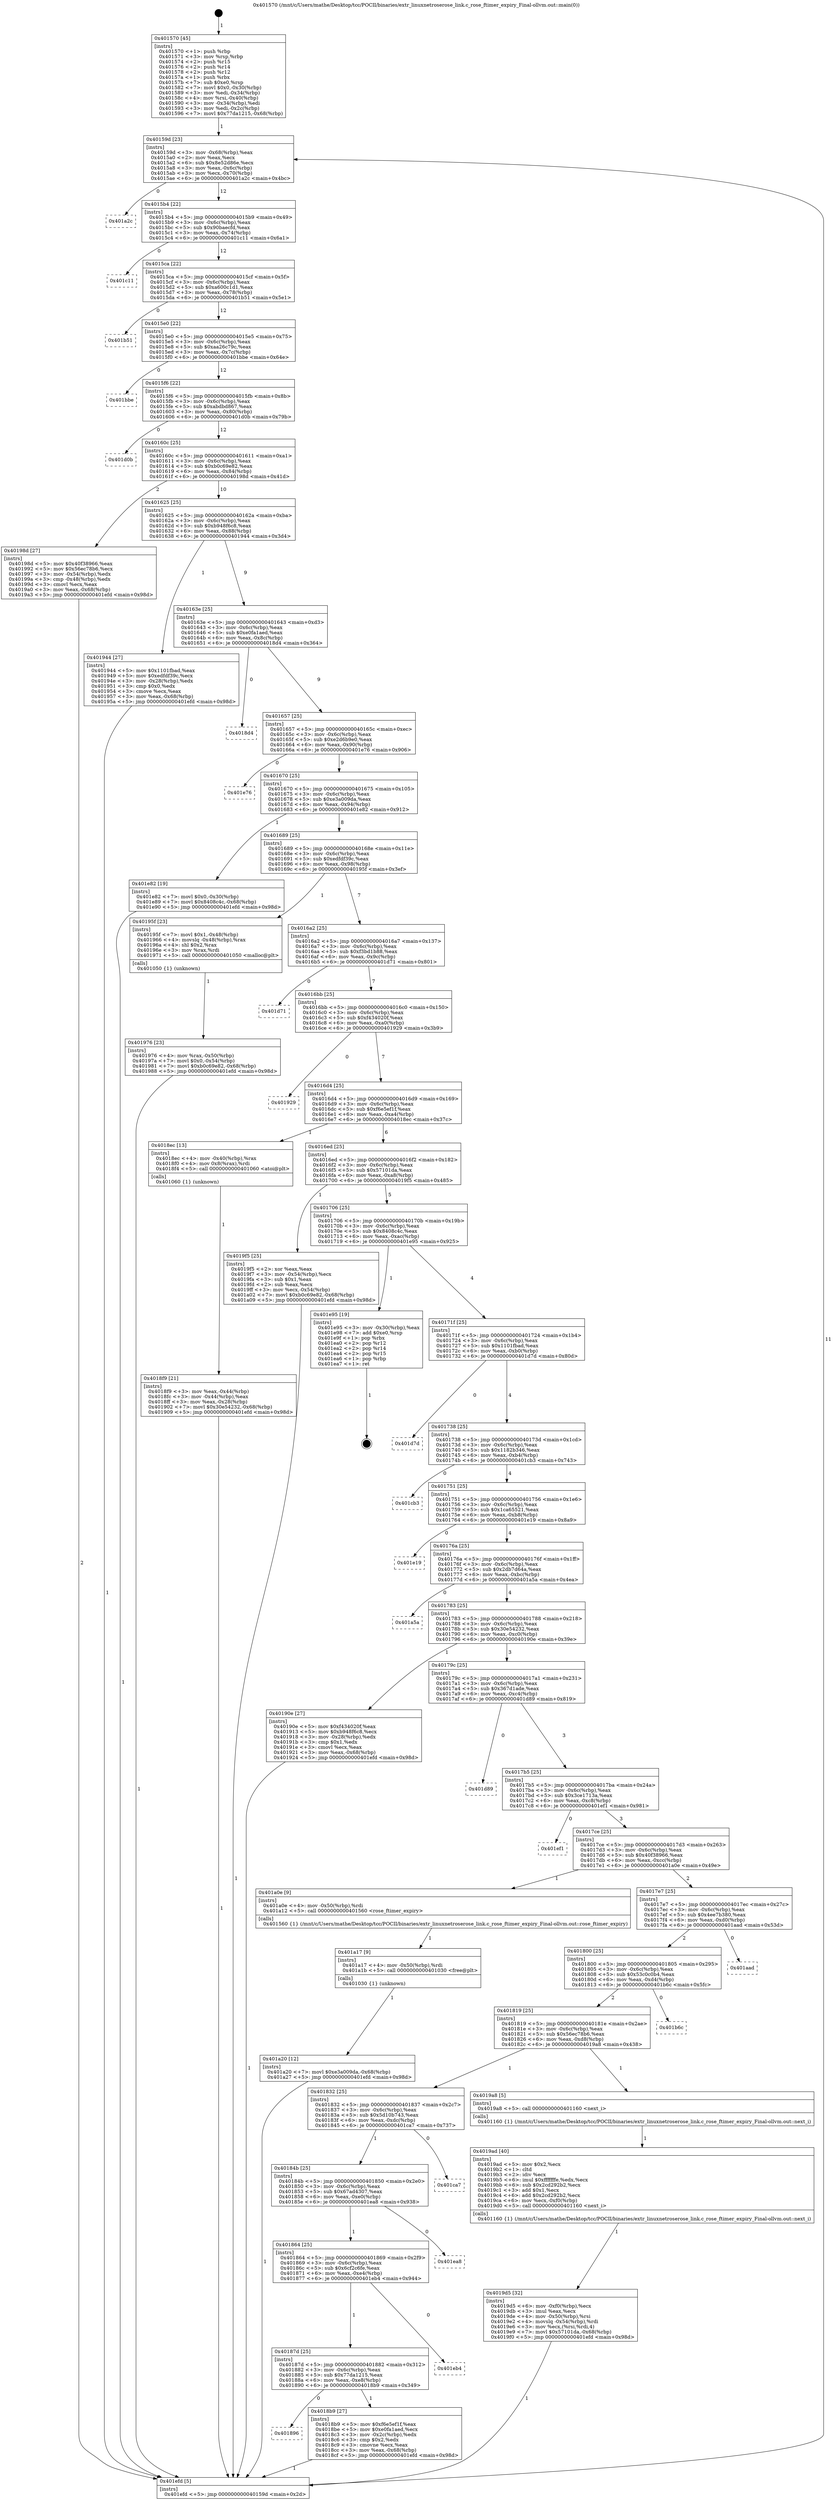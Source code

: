 digraph "0x401570" {
  label = "0x401570 (/mnt/c/Users/mathe/Desktop/tcc/POCII/binaries/extr_linuxnetroserose_link.c_rose_ftimer_expiry_Final-ollvm.out::main(0))"
  labelloc = "t"
  node[shape=record]

  Entry [label="",width=0.3,height=0.3,shape=circle,fillcolor=black,style=filled]
  "0x40159d" [label="{
     0x40159d [23]\l
     | [instrs]\l
     &nbsp;&nbsp;0x40159d \<+3\>: mov -0x68(%rbp),%eax\l
     &nbsp;&nbsp;0x4015a0 \<+2\>: mov %eax,%ecx\l
     &nbsp;&nbsp;0x4015a2 \<+6\>: sub $0x8e52d86e,%ecx\l
     &nbsp;&nbsp;0x4015a8 \<+3\>: mov %eax,-0x6c(%rbp)\l
     &nbsp;&nbsp;0x4015ab \<+3\>: mov %ecx,-0x70(%rbp)\l
     &nbsp;&nbsp;0x4015ae \<+6\>: je 0000000000401a2c \<main+0x4bc\>\l
  }"]
  "0x401a2c" [label="{
     0x401a2c\l
  }", style=dashed]
  "0x4015b4" [label="{
     0x4015b4 [22]\l
     | [instrs]\l
     &nbsp;&nbsp;0x4015b4 \<+5\>: jmp 00000000004015b9 \<main+0x49\>\l
     &nbsp;&nbsp;0x4015b9 \<+3\>: mov -0x6c(%rbp),%eax\l
     &nbsp;&nbsp;0x4015bc \<+5\>: sub $0x90baecfd,%eax\l
     &nbsp;&nbsp;0x4015c1 \<+3\>: mov %eax,-0x74(%rbp)\l
     &nbsp;&nbsp;0x4015c4 \<+6\>: je 0000000000401c11 \<main+0x6a1\>\l
  }"]
  Exit [label="",width=0.3,height=0.3,shape=circle,fillcolor=black,style=filled,peripheries=2]
  "0x401c11" [label="{
     0x401c11\l
  }", style=dashed]
  "0x4015ca" [label="{
     0x4015ca [22]\l
     | [instrs]\l
     &nbsp;&nbsp;0x4015ca \<+5\>: jmp 00000000004015cf \<main+0x5f\>\l
     &nbsp;&nbsp;0x4015cf \<+3\>: mov -0x6c(%rbp),%eax\l
     &nbsp;&nbsp;0x4015d2 \<+5\>: sub $0xa600c1d1,%eax\l
     &nbsp;&nbsp;0x4015d7 \<+3\>: mov %eax,-0x78(%rbp)\l
     &nbsp;&nbsp;0x4015da \<+6\>: je 0000000000401b51 \<main+0x5e1\>\l
  }"]
  "0x401a20" [label="{
     0x401a20 [12]\l
     | [instrs]\l
     &nbsp;&nbsp;0x401a20 \<+7\>: movl $0xe3a009da,-0x68(%rbp)\l
     &nbsp;&nbsp;0x401a27 \<+5\>: jmp 0000000000401efd \<main+0x98d\>\l
  }"]
  "0x401b51" [label="{
     0x401b51\l
  }", style=dashed]
  "0x4015e0" [label="{
     0x4015e0 [22]\l
     | [instrs]\l
     &nbsp;&nbsp;0x4015e0 \<+5\>: jmp 00000000004015e5 \<main+0x75\>\l
     &nbsp;&nbsp;0x4015e5 \<+3\>: mov -0x6c(%rbp),%eax\l
     &nbsp;&nbsp;0x4015e8 \<+5\>: sub $0xaa26c79c,%eax\l
     &nbsp;&nbsp;0x4015ed \<+3\>: mov %eax,-0x7c(%rbp)\l
     &nbsp;&nbsp;0x4015f0 \<+6\>: je 0000000000401bbe \<main+0x64e\>\l
  }"]
  "0x401a17" [label="{
     0x401a17 [9]\l
     | [instrs]\l
     &nbsp;&nbsp;0x401a17 \<+4\>: mov -0x50(%rbp),%rdi\l
     &nbsp;&nbsp;0x401a1b \<+5\>: call 0000000000401030 \<free@plt\>\l
     | [calls]\l
     &nbsp;&nbsp;0x401030 \{1\} (unknown)\l
  }"]
  "0x401bbe" [label="{
     0x401bbe\l
  }", style=dashed]
  "0x4015f6" [label="{
     0x4015f6 [22]\l
     | [instrs]\l
     &nbsp;&nbsp;0x4015f6 \<+5\>: jmp 00000000004015fb \<main+0x8b\>\l
     &nbsp;&nbsp;0x4015fb \<+3\>: mov -0x6c(%rbp),%eax\l
     &nbsp;&nbsp;0x4015fe \<+5\>: sub $0xabdbd867,%eax\l
     &nbsp;&nbsp;0x401603 \<+3\>: mov %eax,-0x80(%rbp)\l
     &nbsp;&nbsp;0x401606 \<+6\>: je 0000000000401d0b \<main+0x79b\>\l
  }"]
  "0x4019d5" [label="{
     0x4019d5 [32]\l
     | [instrs]\l
     &nbsp;&nbsp;0x4019d5 \<+6\>: mov -0xf0(%rbp),%ecx\l
     &nbsp;&nbsp;0x4019db \<+3\>: imul %eax,%ecx\l
     &nbsp;&nbsp;0x4019de \<+4\>: mov -0x50(%rbp),%rsi\l
     &nbsp;&nbsp;0x4019e2 \<+4\>: movslq -0x54(%rbp),%rdi\l
     &nbsp;&nbsp;0x4019e6 \<+3\>: mov %ecx,(%rsi,%rdi,4)\l
     &nbsp;&nbsp;0x4019e9 \<+7\>: movl $0x57101da,-0x68(%rbp)\l
     &nbsp;&nbsp;0x4019f0 \<+5\>: jmp 0000000000401efd \<main+0x98d\>\l
  }"]
  "0x401d0b" [label="{
     0x401d0b\l
  }", style=dashed]
  "0x40160c" [label="{
     0x40160c [25]\l
     | [instrs]\l
     &nbsp;&nbsp;0x40160c \<+5\>: jmp 0000000000401611 \<main+0xa1\>\l
     &nbsp;&nbsp;0x401611 \<+3\>: mov -0x6c(%rbp),%eax\l
     &nbsp;&nbsp;0x401614 \<+5\>: sub $0xb0c69e82,%eax\l
     &nbsp;&nbsp;0x401619 \<+6\>: mov %eax,-0x84(%rbp)\l
     &nbsp;&nbsp;0x40161f \<+6\>: je 000000000040198d \<main+0x41d\>\l
  }"]
  "0x4019ad" [label="{
     0x4019ad [40]\l
     | [instrs]\l
     &nbsp;&nbsp;0x4019ad \<+5\>: mov $0x2,%ecx\l
     &nbsp;&nbsp;0x4019b2 \<+1\>: cltd\l
     &nbsp;&nbsp;0x4019b3 \<+2\>: idiv %ecx\l
     &nbsp;&nbsp;0x4019b5 \<+6\>: imul $0xfffffffe,%edx,%ecx\l
     &nbsp;&nbsp;0x4019bb \<+6\>: sub $0x2cd292b2,%ecx\l
     &nbsp;&nbsp;0x4019c1 \<+3\>: add $0x1,%ecx\l
     &nbsp;&nbsp;0x4019c4 \<+6\>: add $0x2cd292b2,%ecx\l
     &nbsp;&nbsp;0x4019ca \<+6\>: mov %ecx,-0xf0(%rbp)\l
     &nbsp;&nbsp;0x4019d0 \<+5\>: call 0000000000401160 \<next_i\>\l
     | [calls]\l
     &nbsp;&nbsp;0x401160 \{1\} (/mnt/c/Users/mathe/Desktop/tcc/POCII/binaries/extr_linuxnetroserose_link.c_rose_ftimer_expiry_Final-ollvm.out::next_i)\l
  }"]
  "0x40198d" [label="{
     0x40198d [27]\l
     | [instrs]\l
     &nbsp;&nbsp;0x40198d \<+5\>: mov $0x40f38966,%eax\l
     &nbsp;&nbsp;0x401992 \<+5\>: mov $0x56ec78b6,%ecx\l
     &nbsp;&nbsp;0x401997 \<+3\>: mov -0x54(%rbp),%edx\l
     &nbsp;&nbsp;0x40199a \<+3\>: cmp -0x48(%rbp),%edx\l
     &nbsp;&nbsp;0x40199d \<+3\>: cmovl %ecx,%eax\l
     &nbsp;&nbsp;0x4019a0 \<+3\>: mov %eax,-0x68(%rbp)\l
     &nbsp;&nbsp;0x4019a3 \<+5\>: jmp 0000000000401efd \<main+0x98d\>\l
  }"]
  "0x401625" [label="{
     0x401625 [25]\l
     | [instrs]\l
     &nbsp;&nbsp;0x401625 \<+5\>: jmp 000000000040162a \<main+0xba\>\l
     &nbsp;&nbsp;0x40162a \<+3\>: mov -0x6c(%rbp),%eax\l
     &nbsp;&nbsp;0x40162d \<+5\>: sub $0xb948f6c8,%eax\l
     &nbsp;&nbsp;0x401632 \<+6\>: mov %eax,-0x88(%rbp)\l
     &nbsp;&nbsp;0x401638 \<+6\>: je 0000000000401944 \<main+0x3d4\>\l
  }"]
  "0x401976" [label="{
     0x401976 [23]\l
     | [instrs]\l
     &nbsp;&nbsp;0x401976 \<+4\>: mov %rax,-0x50(%rbp)\l
     &nbsp;&nbsp;0x40197a \<+7\>: movl $0x0,-0x54(%rbp)\l
     &nbsp;&nbsp;0x401981 \<+7\>: movl $0xb0c69e82,-0x68(%rbp)\l
     &nbsp;&nbsp;0x401988 \<+5\>: jmp 0000000000401efd \<main+0x98d\>\l
  }"]
  "0x401944" [label="{
     0x401944 [27]\l
     | [instrs]\l
     &nbsp;&nbsp;0x401944 \<+5\>: mov $0x1101fbad,%eax\l
     &nbsp;&nbsp;0x401949 \<+5\>: mov $0xedfdf39c,%ecx\l
     &nbsp;&nbsp;0x40194e \<+3\>: mov -0x28(%rbp),%edx\l
     &nbsp;&nbsp;0x401951 \<+3\>: cmp $0x0,%edx\l
     &nbsp;&nbsp;0x401954 \<+3\>: cmove %ecx,%eax\l
     &nbsp;&nbsp;0x401957 \<+3\>: mov %eax,-0x68(%rbp)\l
     &nbsp;&nbsp;0x40195a \<+5\>: jmp 0000000000401efd \<main+0x98d\>\l
  }"]
  "0x40163e" [label="{
     0x40163e [25]\l
     | [instrs]\l
     &nbsp;&nbsp;0x40163e \<+5\>: jmp 0000000000401643 \<main+0xd3\>\l
     &nbsp;&nbsp;0x401643 \<+3\>: mov -0x6c(%rbp),%eax\l
     &nbsp;&nbsp;0x401646 \<+5\>: sub $0xe0fa1aed,%eax\l
     &nbsp;&nbsp;0x40164b \<+6\>: mov %eax,-0x8c(%rbp)\l
     &nbsp;&nbsp;0x401651 \<+6\>: je 00000000004018d4 \<main+0x364\>\l
  }"]
  "0x4018f9" [label="{
     0x4018f9 [21]\l
     | [instrs]\l
     &nbsp;&nbsp;0x4018f9 \<+3\>: mov %eax,-0x44(%rbp)\l
     &nbsp;&nbsp;0x4018fc \<+3\>: mov -0x44(%rbp),%eax\l
     &nbsp;&nbsp;0x4018ff \<+3\>: mov %eax,-0x28(%rbp)\l
     &nbsp;&nbsp;0x401902 \<+7\>: movl $0x30e54232,-0x68(%rbp)\l
     &nbsp;&nbsp;0x401909 \<+5\>: jmp 0000000000401efd \<main+0x98d\>\l
  }"]
  "0x4018d4" [label="{
     0x4018d4\l
  }", style=dashed]
  "0x401657" [label="{
     0x401657 [25]\l
     | [instrs]\l
     &nbsp;&nbsp;0x401657 \<+5\>: jmp 000000000040165c \<main+0xec\>\l
     &nbsp;&nbsp;0x40165c \<+3\>: mov -0x6c(%rbp),%eax\l
     &nbsp;&nbsp;0x40165f \<+5\>: sub $0xe2d6b9e0,%eax\l
     &nbsp;&nbsp;0x401664 \<+6\>: mov %eax,-0x90(%rbp)\l
     &nbsp;&nbsp;0x40166a \<+6\>: je 0000000000401e76 \<main+0x906\>\l
  }"]
  "0x401570" [label="{
     0x401570 [45]\l
     | [instrs]\l
     &nbsp;&nbsp;0x401570 \<+1\>: push %rbp\l
     &nbsp;&nbsp;0x401571 \<+3\>: mov %rsp,%rbp\l
     &nbsp;&nbsp;0x401574 \<+2\>: push %r15\l
     &nbsp;&nbsp;0x401576 \<+2\>: push %r14\l
     &nbsp;&nbsp;0x401578 \<+2\>: push %r12\l
     &nbsp;&nbsp;0x40157a \<+1\>: push %rbx\l
     &nbsp;&nbsp;0x40157b \<+7\>: sub $0xe0,%rsp\l
     &nbsp;&nbsp;0x401582 \<+7\>: movl $0x0,-0x30(%rbp)\l
     &nbsp;&nbsp;0x401589 \<+3\>: mov %edi,-0x34(%rbp)\l
     &nbsp;&nbsp;0x40158c \<+4\>: mov %rsi,-0x40(%rbp)\l
     &nbsp;&nbsp;0x401590 \<+3\>: mov -0x34(%rbp),%edi\l
     &nbsp;&nbsp;0x401593 \<+3\>: mov %edi,-0x2c(%rbp)\l
     &nbsp;&nbsp;0x401596 \<+7\>: movl $0x77da1215,-0x68(%rbp)\l
  }"]
  "0x401e76" [label="{
     0x401e76\l
  }", style=dashed]
  "0x401670" [label="{
     0x401670 [25]\l
     | [instrs]\l
     &nbsp;&nbsp;0x401670 \<+5\>: jmp 0000000000401675 \<main+0x105\>\l
     &nbsp;&nbsp;0x401675 \<+3\>: mov -0x6c(%rbp),%eax\l
     &nbsp;&nbsp;0x401678 \<+5\>: sub $0xe3a009da,%eax\l
     &nbsp;&nbsp;0x40167d \<+6\>: mov %eax,-0x94(%rbp)\l
     &nbsp;&nbsp;0x401683 \<+6\>: je 0000000000401e82 \<main+0x912\>\l
  }"]
  "0x401efd" [label="{
     0x401efd [5]\l
     | [instrs]\l
     &nbsp;&nbsp;0x401efd \<+5\>: jmp 000000000040159d \<main+0x2d\>\l
  }"]
  "0x401e82" [label="{
     0x401e82 [19]\l
     | [instrs]\l
     &nbsp;&nbsp;0x401e82 \<+7\>: movl $0x0,-0x30(%rbp)\l
     &nbsp;&nbsp;0x401e89 \<+7\>: movl $0x8408c4c,-0x68(%rbp)\l
     &nbsp;&nbsp;0x401e90 \<+5\>: jmp 0000000000401efd \<main+0x98d\>\l
  }"]
  "0x401689" [label="{
     0x401689 [25]\l
     | [instrs]\l
     &nbsp;&nbsp;0x401689 \<+5\>: jmp 000000000040168e \<main+0x11e\>\l
     &nbsp;&nbsp;0x40168e \<+3\>: mov -0x6c(%rbp),%eax\l
     &nbsp;&nbsp;0x401691 \<+5\>: sub $0xedfdf39c,%eax\l
     &nbsp;&nbsp;0x401696 \<+6\>: mov %eax,-0x98(%rbp)\l
     &nbsp;&nbsp;0x40169c \<+6\>: je 000000000040195f \<main+0x3ef\>\l
  }"]
  "0x401896" [label="{
     0x401896\l
  }", style=dashed]
  "0x40195f" [label="{
     0x40195f [23]\l
     | [instrs]\l
     &nbsp;&nbsp;0x40195f \<+7\>: movl $0x1,-0x48(%rbp)\l
     &nbsp;&nbsp;0x401966 \<+4\>: movslq -0x48(%rbp),%rax\l
     &nbsp;&nbsp;0x40196a \<+4\>: shl $0x2,%rax\l
     &nbsp;&nbsp;0x40196e \<+3\>: mov %rax,%rdi\l
     &nbsp;&nbsp;0x401971 \<+5\>: call 0000000000401050 \<malloc@plt\>\l
     | [calls]\l
     &nbsp;&nbsp;0x401050 \{1\} (unknown)\l
  }"]
  "0x4016a2" [label="{
     0x4016a2 [25]\l
     | [instrs]\l
     &nbsp;&nbsp;0x4016a2 \<+5\>: jmp 00000000004016a7 \<main+0x137\>\l
     &nbsp;&nbsp;0x4016a7 \<+3\>: mov -0x6c(%rbp),%eax\l
     &nbsp;&nbsp;0x4016aa \<+5\>: sub $0xf3bd1b88,%eax\l
     &nbsp;&nbsp;0x4016af \<+6\>: mov %eax,-0x9c(%rbp)\l
     &nbsp;&nbsp;0x4016b5 \<+6\>: je 0000000000401d71 \<main+0x801\>\l
  }"]
  "0x4018b9" [label="{
     0x4018b9 [27]\l
     | [instrs]\l
     &nbsp;&nbsp;0x4018b9 \<+5\>: mov $0xf6e5ef1f,%eax\l
     &nbsp;&nbsp;0x4018be \<+5\>: mov $0xe0fa1aed,%ecx\l
     &nbsp;&nbsp;0x4018c3 \<+3\>: mov -0x2c(%rbp),%edx\l
     &nbsp;&nbsp;0x4018c6 \<+3\>: cmp $0x2,%edx\l
     &nbsp;&nbsp;0x4018c9 \<+3\>: cmovne %ecx,%eax\l
     &nbsp;&nbsp;0x4018cc \<+3\>: mov %eax,-0x68(%rbp)\l
     &nbsp;&nbsp;0x4018cf \<+5\>: jmp 0000000000401efd \<main+0x98d\>\l
  }"]
  "0x401d71" [label="{
     0x401d71\l
  }", style=dashed]
  "0x4016bb" [label="{
     0x4016bb [25]\l
     | [instrs]\l
     &nbsp;&nbsp;0x4016bb \<+5\>: jmp 00000000004016c0 \<main+0x150\>\l
     &nbsp;&nbsp;0x4016c0 \<+3\>: mov -0x6c(%rbp),%eax\l
     &nbsp;&nbsp;0x4016c3 \<+5\>: sub $0xf434020f,%eax\l
     &nbsp;&nbsp;0x4016c8 \<+6\>: mov %eax,-0xa0(%rbp)\l
     &nbsp;&nbsp;0x4016ce \<+6\>: je 0000000000401929 \<main+0x3b9\>\l
  }"]
  "0x40187d" [label="{
     0x40187d [25]\l
     | [instrs]\l
     &nbsp;&nbsp;0x40187d \<+5\>: jmp 0000000000401882 \<main+0x312\>\l
     &nbsp;&nbsp;0x401882 \<+3\>: mov -0x6c(%rbp),%eax\l
     &nbsp;&nbsp;0x401885 \<+5\>: sub $0x77da1215,%eax\l
     &nbsp;&nbsp;0x40188a \<+6\>: mov %eax,-0xe8(%rbp)\l
     &nbsp;&nbsp;0x401890 \<+6\>: je 00000000004018b9 \<main+0x349\>\l
  }"]
  "0x401929" [label="{
     0x401929\l
  }", style=dashed]
  "0x4016d4" [label="{
     0x4016d4 [25]\l
     | [instrs]\l
     &nbsp;&nbsp;0x4016d4 \<+5\>: jmp 00000000004016d9 \<main+0x169\>\l
     &nbsp;&nbsp;0x4016d9 \<+3\>: mov -0x6c(%rbp),%eax\l
     &nbsp;&nbsp;0x4016dc \<+5\>: sub $0xf6e5ef1f,%eax\l
     &nbsp;&nbsp;0x4016e1 \<+6\>: mov %eax,-0xa4(%rbp)\l
     &nbsp;&nbsp;0x4016e7 \<+6\>: je 00000000004018ec \<main+0x37c\>\l
  }"]
  "0x401eb4" [label="{
     0x401eb4\l
  }", style=dashed]
  "0x4018ec" [label="{
     0x4018ec [13]\l
     | [instrs]\l
     &nbsp;&nbsp;0x4018ec \<+4\>: mov -0x40(%rbp),%rax\l
     &nbsp;&nbsp;0x4018f0 \<+4\>: mov 0x8(%rax),%rdi\l
     &nbsp;&nbsp;0x4018f4 \<+5\>: call 0000000000401060 \<atoi@plt\>\l
     | [calls]\l
     &nbsp;&nbsp;0x401060 \{1\} (unknown)\l
  }"]
  "0x4016ed" [label="{
     0x4016ed [25]\l
     | [instrs]\l
     &nbsp;&nbsp;0x4016ed \<+5\>: jmp 00000000004016f2 \<main+0x182\>\l
     &nbsp;&nbsp;0x4016f2 \<+3\>: mov -0x6c(%rbp),%eax\l
     &nbsp;&nbsp;0x4016f5 \<+5\>: sub $0x57101da,%eax\l
     &nbsp;&nbsp;0x4016fa \<+6\>: mov %eax,-0xa8(%rbp)\l
     &nbsp;&nbsp;0x401700 \<+6\>: je 00000000004019f5 \<main+0x485\>\l
  }"]
  "0x401864" [label="{
     0x401864 [25]\l
     | [instrs]\l
     &nbsp;&nbsp;0x401864 \<+5\>: jmp 0000000000401869 \<main+0x2f9\>\l
     &nbsp;&nbsp;0x401869 \<+3\>: mov -0x6c(%rbp),%eax\l
     &nbsp;&nbsp;0x40186c \<+5\>: sub $0x6cf2c6fe,%eax\l
     &nbsp;&nbsp;0x401871 \<+6\>: mov %eax,-0xe4(%rbp)\l
     &nbsp;&nbsp;0x401877 \<+6\>: je 0000000000401eb4 \<main+0x944\>\l
  }"]
  "0x4019f5" [label="{
     0x4019f5 [25]\l
     | [instrs]\l
     &nbsp;&nbsp;0x4019f5 \<+2\>: xor %eax,%eax\l
     &nbsp;&nbsp;0x4019f7 \<+3\>: mov -0x54(%rbp),%ecx\l
     &nbsp;&nbsp;0x4019fa \<+3\>: sub $0x1,%eax\l
     &nbsp;&nbsp;0x4019fd \<+2\>: sub %eax,%ecx\l
     &nbsp;&nbsp;0x4019ff \<+3\>: mov %ecx,-0x54(%rbp)\l
     &nbsp;&nbsp;0x401a02 \<+7\>: movl $0xb0c69e82,-0x68(%rbp)\l
     &nbsp;&nbsp;0x401a09 \<+5\>: jmp 0000000000401efd \<main+0x98d\>\l
  }"]
  "0x401706" [label="{
     0x401706 [25]\l
     | [instrs]\l
     &nbsp;&nbsp;0x401706 \<+5\>: jmp 000000000040170b \<main+0x19b\>\l
     &nbsp;&nbsp;0x40170b \<+3\>: mov -0x6c(%rbp),%eax\l
     &nbsp;&nbsp;0x40170e \<+5\>: sub $0x8408c4c,%eax\l
     &nbsp;&nbsp;0x401713 \<+6\>: mov %eax,-0xac(%rbp)\l
     &nbsp;&nbsp;0x401719 \<+6\>: je 0000000000401e95 \<main+0x925\>\l
  }"]
  "0x401ea8" [label="{
     0x401ea8\l
  }", style=dashed]
  "0x401e95" [label="{
     0x401e95 [19]\l
     | [instrs]\l
     &nbsp;&nbsp;0x401e95 \<+3\>: mov -0x30(%rbp),%eax\l
     &nbsp;&nbsp;0x401e98 \<+7\>: add $0xe0,%rsp\l
     &nbsp;&nbsp;0x401e9f \<+1\>: pop %rbx\l
     &nbsp;&nbsp;0x401ea0 \<+2\>: pop %r12\l
     &nbsp;&nbsp;0x401ea2 \<+2\>: pop %r14\l
     &nbsp;&nbsp;0x401ea4 \<+2\>: pop %r15\l
     &nbsp;&nbsp;0x401ea6 \<+1\>: pop %rbp\l
     &nbsp;&nbsp;0x401ea7 \<+1\>: ret\l
  }"]
  "0x40171f" [label="{
     0x40171f [25]\l
     | [instrs]\l
     &nbsp;&nbsp;0x40171f \<+5\>: jmp 0000000000401724 \<main+0x1b4\>\l
     &nbsp;&nbsp;0x401724 \<+3\>: mov -0x6c(%rbp),%eax\l
     &nbsp;&nbsp;0x401727 \<+5\>: sub $0x1101fbad,%eax\l
     &nbsp;&nbsp;0x40172c \<+6\>: mov %eax,-0xb0(%rbp)\l
     &nbsp;&nbsp;0x401732 \<+6\>: je 0000000000401d7d \<main+0x80d\>\l
  }"]
  "0x40184b" [label="{
     0x40184b [25]\l
     | [instrs]\l
     &nbsp;&nbsp;0x40184b \<+5\>: jmp 0000000000401850 \<main+0x2e0\>\l
     &nbsp;&nbsp;0x401850 \<+3\>: mov -0x6c(%rbp),%eax\l
     &nbsp;&nbsp;0x401853 \<+5\>: sub $0x67ad4307,%eax\l
     &nbsp;&nbsp;0x401858 \<+6\>: mov %eax,-0xe0(%rbp)\l
     &nbsp;&nbsp;0x40185e \<+6\>: je 0000000000401ea8 \<main+0x938\>\l
  }"]
  "0x401d7d" [label="{
     0x401d7d\l
  }", style=dashed]
  "0x401738" [label="{
     0x401738 [25]\l
     | [instrs]\l
     &nbsp;&nbsp;0x401738 \<+5\>: jmp 000000000040173d \<main+0x1cd\>\l
     &nbsp;&nbsp;0x40173d \<+3\>: mov -0x6c(%rbp),%eax\l
     &nbsp;&nbsp;0x401740 \<+5\>: sub $0x1182b346,%eax\l
     &nbsp;&nbsp;0x401745 \<+6\>: mov %eax,-0xb4(%rbp)\l
     &nbsp;&nbsp;0x40174b \<+6\>: je 0000000000401cb3 \<main+0x743\>\l
  }"]
  "0x401ca7" [label="{
     0x401ca7\l
  }", style=dashed]
  "0x401cb3" [label="{
     0x401cb3\l
  }", style=dashed]
  "0x401751" [label="{
     0x401751 [25]\l
     | [instrs]\l
     &nbsp;&nbsp;0x401751 \<+5\>: jmp 0000000000401756 \<main+0x1e6\>\l
     &nbsp;&nbsp;0x401756 \<+3\>: mov -0x6c(%rbp),%eax\l
     &nbsp;&nbsp;0x401759 \<+5\>: sub $0x1ca65521,%eax\l
     &nbsp;&nbsp;0x40175e \<+6\>: mov %eax,-0xb8(%rbp)\l
     &nbsp;&nbsp;0x401764 \<+6\>: je 0000000000401e19 \<main+0x8a9\>\l
  }"]
  "0x401832" [label="{
     0x401832 [25]\l
     | [instrs]\l
     &nbsp;&nbsp;0x401832 \<+5\>: jmp 0000000000401837 \<main+0x2c7\>\l
     &nbsp;&nbsp;0x401837 \<+3\>: mov -0x6c(%rbp),%eax\l
     &nbsp;&nbsp;0x40183a \<+5\>: sub $0x5d10b743,%eax\l
     &nbsp;&nbsp;0x40183f \<+6\>: mov %eax,-0xdc(%rbp)\l
     &nbsp;&nbsp;0x401845 \<+6\>: je 0000000000401ca7 \<main+0x737\>\l
  }"]
  "0x401e19" [label="{
     0x401e19\l
  }", style=dashed]
  "0x40176a" [label="{
     0x40176a [25]\l
     | [instrs]\l
     &nbsp;&nbsp;0x40176a \<+5\>: jmp 000000000040176f \<main+0x1ff\>\l
     &nbsp;&nbsp;0x40176f \<+3\>: mov -0x6c(%rbp),%eax\l
     &nbsp;&nbsp;0x401772 \<+5\>: sub $0x2db7d64a,%eax\l
     &nbsp;&nbsp;0x401777 \<+6\>: mov %eax,-0xbc(%rbp)\l
     &nbsp;&nbsp;0x40177d \<+6\>: je 0000000000401a5a \<main+0x4ea\>\l
  }"]
  "0x4019a8" [label="{
     0x4019a8 [5]\l
     | [instrs]\l
     &nbsp;&nbsp;0x4019a8 \<+5\>: call 0000000000401160 \<next_i\>\l
     | [calls]\l
     &nbsp;&nbsp;0x401160 \{1\} (/mnt/c/Users/mathe/Desktop/tcc/POCII/binaries/extr_linuxnetroserose_link.c_rose_ftimer_expiry_Final-ollvm.out::next_i)\l
  }"]
  "0x401a5a" [label="{
     0x401a5a\l
  }", style=dashed]
  "0x401783" [label="{
     0x401783 [25]\l
     | [instrs]\l
     &nbsp;&nbsp;0x401783 \<+5\>: jmp 0000000000401788 \<main+0x218\>\l
     &nbsp;&nbsp;0x401788 \<+3\>: mov -0x6c(%rbp),%eax\l
     &nbsp;&nbsp;0x40178b \<+5\>: sub $0x30e54232,%eax\l
     &nbsp;&nbsp;0x401790 \<+6\>: mov %eax,-0xc0(%rbp)\l
     &nbsp;&nbsp;0x401796 \<+6\>: je 000000000040190e \<main+0x39e\>\l
  }"]
  "0x401819" [label="{
     0x401819 [25]\l
     | [instrs]\l
     &nbsp;&nbsp;0x401819 \<+5\>: jmp 000000000040181e \<main+0x2ae\>\l
     &nbsp;&nbsp;0x40181e \<+3\>: mov -0x6c(%rbp),%eax\l
     &nbsp;&nbsp;0x401821 \<+5\>: sub $0x56ec78b6,%eax\l
     &nbsp;&nbsp;0x401826 \<+6\>: mov %eax,-0xd8(%rbp)\l
     &nbsp;&nbsp;0x40182c \<+6\>: je 00000000004019a8 \<main+0x438\>\l
  }"]
  "0x40190e" [label="{
     0x40190e [27]\l
     | [instrs]\l
     &nbsp;&nbsp;0x40190e \<+5\>: mov $0xf434020f,%eax\l
     &nbsp;&nbsp;0x401913 \<+5\>: mov $0xb948f6c8,%ecx\l
     &nbsp;&nbsp;0x401918 \<+3\>: mov -0x28(%rbp),%edx\l
     &nbsp;&nbsp;0x40191b \<+3\>: cmp $0x1,%edx\l
     &nbsp;&nbsp;0x40191e \<+3\>: cmovl %ecx,%eax\l
     &nbsp;&nbsp;0x401921 \<+3\>: mov %eax,-0x68(%rbp)\l
     &nbsp;&nbsp;0x401924 \<+5\>: jmp 0000000000401efd \<main+0x98d\>\l
  }"]
  "0x40179c" [label="{
     0x40179c [25]\l
     | [instrs]\l
     &nbsp;&nbsp;0x40179c \<+5\>: jmp 00000000004017a1 \<main+0x231\>\l
     &nbsp;&nbsp;0x4017a1 \<+3\>: mov -0x6c(%rbp),%eax\l
     &nbsp;&nbsp;0x4017a4 \<+5\>: sub $0x367d1ade,%eax\l
     &nbsp;&nbsp;0x4017a9 \<+6\>: mov %eax,-0xc4(%rbp)\l
     &nbsp;&nbsp;0x4017af \<+6\>: je 0000000000401d89 \<main+0x819\>\l
  }"]
  "0x401b6c" [label="{
     0x401b6c\l
  }", style=dashed]
  "0x401d89" [label="{
     0x401d89\l
  }", style=dashed]
  "0x4017b5" [label="{
     0x4017b5 [25]\l
     | [instrs]\l
     &nbsp;&nbsp;0x4017b5 \<+5\>: jmp 00000000004017ba \<main+0x24a\>\l
     &nbsp;&nbsp;0x4017ba \<+3\>: mov -0x6c(%rbp),%eax\l
     &nbsp;&nbsp;0x4017bd \<+5\>: sub $0x3ce1713a,%eax\l
     &nbsp;&nbsp;0x4017c2 \<+6\>: mov %eax,-0xc8(%rbp)\l
     &nbsp;&nbsp;0x4017c8 \<+6\>: je 0000000000401ef1 \<main+0x981\>\l
  }"]
  "0x401800" [label="{
     0x401800 [25]\l
     | [instrs]\l
     &nbsp;&nbsp;0x401800 \<+5\>: jmp 0000000000401805 \<main+0x295\>\l
     &nbsp;&nbsp;0x401805 \<+3\>: mov -0x6c(%rbp),%eax\l
     &nbsp;&nbsp;0x401808 \<+5\>: sub $0x53c0c0b4,%eax\l
     &nbsp;&nbsp;0x40180d \<+6\>: mov %eax,-0xd4(%rbp)\l
     &nbsp;&nbsp;0x401813 \<+6\>: je 0000000000401b6c \<main+0x5fc\>\l
  }"]
  "0x401ef1" [label="{
     0x401ef1\l
  }", style=dashed]
  "0x4017ce" [label="{
     0x4017ce [25]\l
     | [instrs]\l
     &nbsp;&nbsp;0x4017ce \<+5\>: jmp 00000000004017d3 \<main+0x263\>\l
     &nbsp;&nbsp;0x4017d3 \<+3\>: mov -0x6c(%rbp),%eax\l
     &nbsp;&nbsp;0x4017d6 \<+5\>: sub $0x40f38966,%eax\l
     &nbsp;&nbsp;0x4017db \<+6\>: mov %eax,-0xcc(%rbp)\l
     &nbsp;&nbsp;0x4017e1 \<+6\>: je 0000000000401a0e \<main+0x49e\>\l
  }"]
  "0x401aad" [label="{
     0x401aad\l
  }", style=dashed]
  "0x401a0e" [label="{
     0x401a0e [9]\l
     | [instrs]\l
     &nbsp;&nbsp;0x401a0e \<+4\>: mov -0x50(%rbp),%rdi\l
     &nbsp;&nbsp;0x401a12 \<+5\>: call 0000000000401560 \<rose_ftimer_expiry\>\l
     | [calls]\l
     &nbsp;&nbsp;0x401560 \{1\} (/mnt/c/Users/mathe/Desktop/tcc/POCII/binaries/extr_linuxnetroserose_link.c_rose_ftimer_expiry_Final-ollvm.out::rose_ftimer_expiry)\l
  }"]
  "0x4017e7" [label="{
     0x4017e7 [25]\l
     | [instrs]\l
     &nbsp;&nbsp;0x4017e7 \<+5\>: jmp 00000000004017ec \<main+0x27c\>\l
     &nbsp;&nbsp;0x4017ec \<+3\>: mov -0x6c(%rbp),%eax\l
     &nbsp;&nbsp;0x4017ef \<+5\>: sub $0x4ee7b380,%eax\l
     &nbsp;&nbsp;0x4017f4 \<+6\>: mov %eax,-0xd0(%rbp)\l
     &nbsp;&nbsp;0x4017fa \<+6\>: je 0000000000401aad \<main+0x53d\>\l
  }"]
  Entry -> "0x401570" [label=" 1"]
  "0x40159d" -> "0x401a2c" [label=" 0"]
  "0x40159d" -> "0x4015b4" [label=" 12"]
  "0x401e95" -> Exit [label=" 1"]
  "0x4015b4" -> "0x401c11" [label=" 0"]
  "0x4015b4" -> "0x4015ca" [label=" 12"]
  "0x401e82" -> "0x401efd" [label=" 1"]
  "0x4015ca" -> "0x401b51" [label=" 0"]
  "0x4015ca" -> "0x4015e0" [label=" 12"]
  "0x401a20" -> "0x401efd" [label=" 1"]
  "0x4015e0" -> "0x401bbe" [label=" 0"]
  "0x4015e0" -> "0x4015f6" [label=" 12"]
  "0x401a17" -> "0x401a20" [label=" 1"]
  "0x4015f6" -> "0x401d0b" [label=" 0"]
  "0x4015f6" -> "0x40160c" [label=" 12"]
  "0x401a0e" -> "0x401a17" [label=" 1"]
  "0x40160c" -> "0x40198d" [label=" 2"]
  "0x40160c" -> "0x401625" [label=" 10"]
  "0x4019f5" -> "0x401efd" [label=" 1"]
  "0x401625" -> "0x401944" [label=" 1"]
  "0x401625" -> "0x40163e" [label=" 9"]
  "0x4019d5" -> "0x401efd" [label=" 1"]
  "0x40163e" -> "0x4018d4" [label=" 0"]
  "0x40163e" -> "0x401657" [label=" 9"]
  "0x4019ad" -> "0x4019d5" [label=" 1"]
  "0x401657" -> "0x401e76" [label=" 0"]
  "0x401657" -> "0x401670" [label=" 9"]
  "0x4019a8" -> "0x4019ad" [label=" 1"]
  "0x401670" -> "0x401e82" [label=" 1"]
  "0x401670" -> "0x401689" [label=" 8"]
  "0x40198d" -> "0x401efd" [label=" 2"]
  "0x401689" -> "0x40195f" [label=" 1"]
  "0x401689" -> "0x4016a2" [label=" 7"]
  "0x401976" -> "0x401efd" [label=" 1"]
  "0x4016a2" -> "0x401d71" [label=" 0"]
  "0x4016a2" -> "0x4016bb" [label=" 7"]
  "0x40195f" -> "0x401976" [label=" 1"]
  "0x4016bb" -> "0x401929" [label=" 0"]
  "0x4016bb" -> "0x4016d4" [label=" 7"]
  "0x40190e" -> "0x401efd" [label=" 1"]
  "0x4016d4" -> "0x4018ec" [label=" 1"]
  "0x4016d4" -> "0x4016ed" [label=" 6"]
  "0x4018f9" -> "0x401efd" [label=" 1"]
  "0x4016ed" -> "0x4019f5" [label=" 1"]
  "0x4016ed" -> "0x401706" [label=" 5"]
  "0x401efd" -> "0x40159d" [label=" 11"]
  "0x401706" -> "0x401e95" [label=" 1"]
  "0x401706" -> "0x40171f" [label=" 4"]
  "0x401570" -> "0x40159d" [label=" 1"]
  "0x40171f" -> "0x401d7d" [label=" 0"]
  "0x40171f" -> "0x401738" [label=" 4"]
  "0x40187d" -> "0x401896" [label=" 0"]
  "0x401738" -> "0x401cb3" [label=" 0"]
  "0x401738" -> "0x401751" [label=" 4"]
  "0x40187d" -> "0x4018b9" [label=" 1"]
  "0x401751" -> "0x401e19" [label=" 0"]
  "0x401751" -> "0x40176a" [label=" 4"]
  "0x401864" -> "0x40187d" [label=" 1"]
  "0x40176a" -> "0x401a5a" [label=" 0"]
  "0x40176a" -> "0x401783" [label=" 4"]
  "0x401864" -> "0x401eb4" [label=" 0"]
  "0x401783" -> "0x40190e" [label=" 1"]
  "0x401783" -> "0x40179c" [label=" 3"]
  "0x40184b" -> "0x401864" [label=" 1"]
  "0x40179c" -> "0x401d89" [label=" 0"]
  "0x40179c" -> "0x4017b5" [label=" 3"]
  "0x40184b" -> "0x401ea8" [label=" 0"]
  "0x4017b5" -> "0x401ef1" [label=" 0"]
  "0x4017b5" -> "0x4017ce" [label=" 3"]
  "0x401832" -> "0x40184b" [label=" 1"]
  "0x4017ce" -> "0x401a0e" [label=" 1"]
  "0x4017ce" -> "0x4017e7" [label=" 2"]
  "0x401832" -> "0x401ca7" [label=" 0"]
  "0x4017e7" -> "0x401aad" [label=" 0"]
  "0x4017e7" -> "0x401800" [label=" 2"]
  "0x4018b9" -> "0x401efd" [label=" 1"]
  "0x401800" -> "0x401b6c" [label=" 0"]
  "0x401800" -> "0x401819" [label=" 2"]
  "0x4018ec" -> "0x4018f9" [label=" 1"]
  "0x401819" -> "0x4019a8" [label=" 1"]
  "0x401819" -> "0x401832" [label=" 1"]
  "0x401944" -> "0x401efd" [label=" 1"]
}
